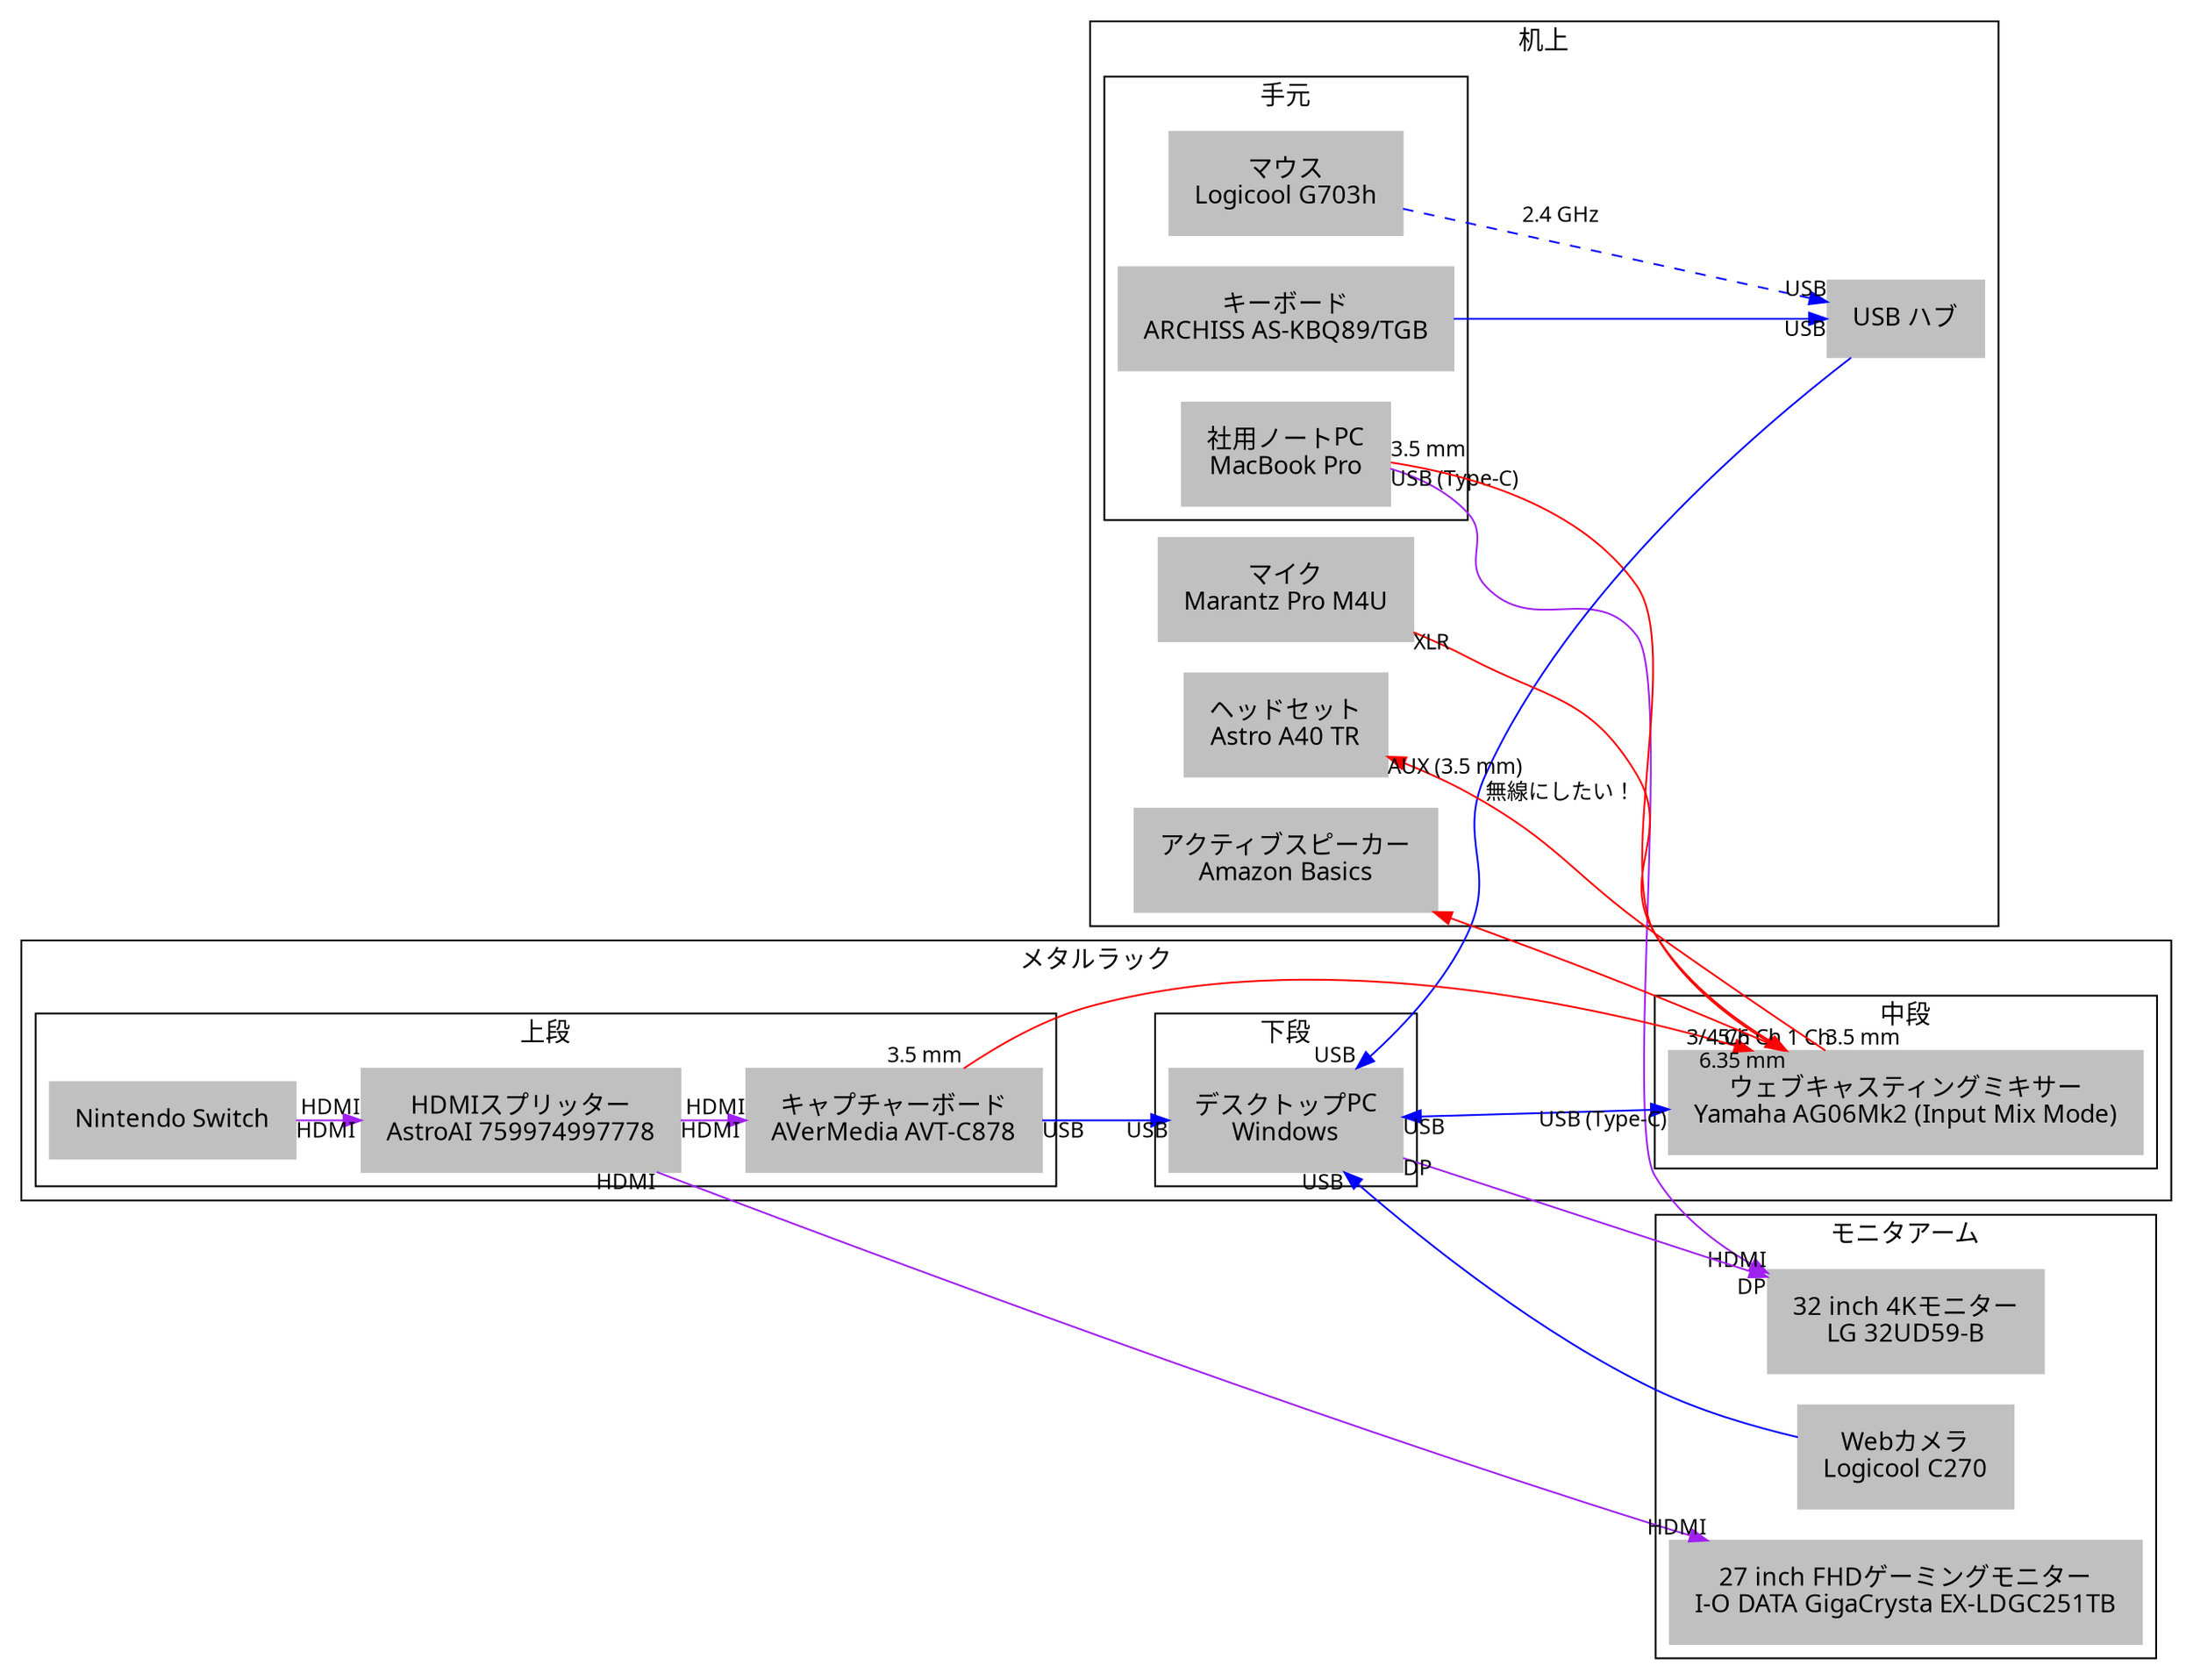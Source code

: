 digraph {
    graph [fontname = "mplus-1p-light"; rankdir = LR;];
    node [fontname = "mplus-1p-light"; margin = 0.2; color = "gray"; shape = "box"; style = "filled";];
    edge [fontname = "mplus-1p-light"; fontsize = 12;];
    
    subgraph cluster_desktop {
        label = "机上";
        subgraph cluster_temoto {
            label = "手元";
            keyboard [label = "キーボード\nARCHISS AS-KBQ89/TGB";];
            mouse [label = "マウス\nLogicool G703h";];
            pc_mbp [label = "社用ノートPC\nMacBook Pro";];
        }
        headset [label = "ヘッドセット\nAstro A40 TR";];
        usb_hub [label = "USB ハブ";];
        mic [label = "マイク\nMarantz Pro M4U";];
        active_speaker [label = "アクティブスピーカー\nAmazon Basics";];
    }
    
    subgraph cluster_monitor_arm {
        label = "モニタアーム";
        monitor_4k [label = "32 inch 4Kモニター\nLG 32UD59-B";];
        monitor_gigacrysta [label = "27 inch FHDゲーミングモニター\nI-O DATA GigaCrysta EX-LDGC251TB";];
        cam [label = "Webカメラ\nLogicool C270";];
    }
    
    subgraph cluster_rack {
        label = "メタルラック";
        subgraph cluster_game {
            label = "上段";
            capture_board [label = "キャプチャーボード\nAVerMedia AVT-C878";];
            nintendo_switch [label = "Nintendo Switch";];
            hdmi_splitter [label = "HDMIスプリッター\nAstroAI 759974997778";];
        }
        
        subgraph cluster_aaa {
            label = "下段";
            pc_windows [label = "デスクトップPC\nWindows";];
        }
        
        subgraph cluster_audio {
            label = "中段";
            webcasting_mixer [label = "ウェブキャスティングミキサー\nYamaha AG06Mk2 (Input Mix Mode)";];
        }
    }
    
    nintendo_switch -> hdmi_splitter [color = purple; taillabel = "HDMI"; headlabel = "HDMI";];
    hdmi_splitter -> monitor_gigacrysta [color = purple; taillabel = "HDMI"; headlabel = "HDMI";];
    hdmi_splitter -> capture_board [color = purple; taillabel = "HDMI"; headlabel = "HDMI";];
    capture_board -> pc_windows [color = blue; taillabel = "USB"; headlabel = "USB";];
    
    mouse -> usb_hub [color = blue; headlabel = "USB"; label = "2.4 GHz"; style = "dashed";];
    keyboard -> usb_hub [color = blue; headlabel = "USB";];
    mic -> webcasting_mixer [color = red; taillabel = "XLR"; headlabel = "1 Ch";];
    cam -> pc_windows [color = blue; headlabel = "USB";];
    usb_hub -> pc_windows [color = blue; headlabel = "USB";];
    pc_mbp -> webcasting_mixer [color = red; taillabel = "3.5 mm"; headlabel = "5/6 Ch";];
    
    pc_windows -> monitor_4k [color = purple; taillabel = "DP"; headlabel = "DP";];
    pc_mbp -> monitor_4k [color = purple; taillabel = "USB (Type-C)"; headlabel = "HDMI";];
    pc_windows -> webcasting_mixer [color = blue; taillabel = "USB"; headlabel = "USB (Type-C)"; dir = both;];
    
    webcasting_mixer -> headset [color = red; taillabel = "3.5 mm"; headlabel = "AUX (3.5 mm)"; label = "無線にしたい！";];
    webcasting_mixer -> active_speaker [color = red; taillabel = "6.35 mm";];
    
    capture_board -> webcasting_mixer [color = red; taillabel = "3.5 mm"; headlabel = "3/4 Ch";];
}
